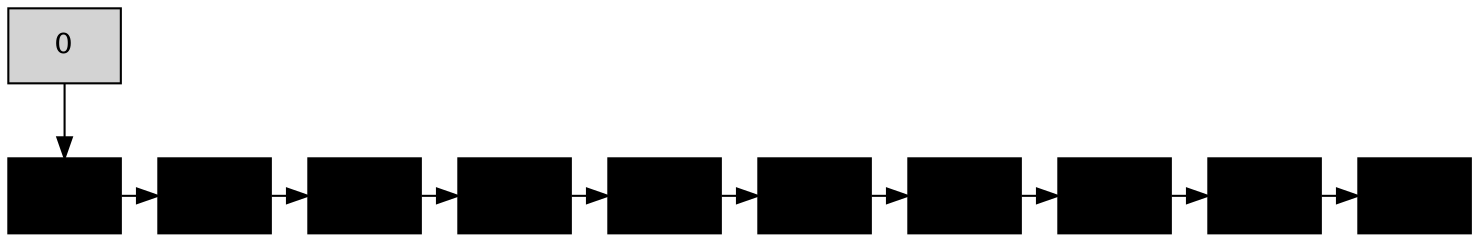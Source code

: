 digraph G {
	node [shape=box style=filled]
	rankdir=TB
	subgraph child {
		rank=same
		1 [label=black color=black group=10]
		2 [label=black color=black group=10]
		3 [label=black color=black group=10]
		4 [label=black color=black group=10]
		5 [label=black color=black group=10]
		6 [label=black color=black group=10]
		7 [label=black color=black group=10]
		8 [label=black color=black group=10]
		9 [label=black color=black group=10]
		10 [label=black color=black group=10]
	}
	0 -> 1
	1 -> 2
	2 -> 3
	3 -> 4
	4 -> 5
	5 -> 6
	6 -> 7
	7 -> 8
	8 -> 9
	9 -> 10
}
